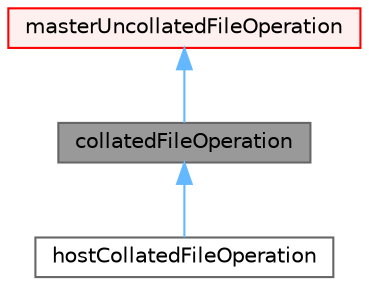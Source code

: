 digraph "collatedFileOperation"
{
 // LATEX_PDF_SIZE
  bgcolor="transparent";
  edge [fontname=Helvetica,fontsize=10,labelfontname=Helvetica,labelfontsize=10];
  node [fontname=Helvetica,fontsize=10,shape=box,height=0.2,width=0.4];
  Node1 [id="Node000001",label="collatedFileOperation",height=0.2,width=0.4,color="gray40", fillcolor="grey60", style="filled", fontcolor="black",tooltip="Version of masterUncollatedFileOperation that collates regIOobjects into a container in the processor..."];
  Node2 -> Node1 [id="edge1_Node000001_Node000002",dir="back",color="steelblue1",style="solid",tooltip=" "];
  Node2 [id="Node000002",label="masterUncollatedFileOperation",height=0.2,width=0.4,color="red", fillcolor="#FFF0F0", style="filled",URL="$classFoam_1_1fileOperations_1_1masterUncollatedFileOperation.html",tooltip="fileOperations that performs all file operations on the master processor. Requires the calls to be pa..."];
  Node1 -> Node4 [id="edge2_Node000001_Node000004",dir="back",color="steelblue1",style="solid",tooltip=" "];
  Node4 [id="Node000004",label="hostCollatedFileOperation",height=0.2,width=0.4,color="gray40", fillcolor="white", style="filled",URL="$classFoam_1_1fileOperations_1_1hostCollatedFileOperation.html",tooltip="Version of collatedFileOperation with multiple read/write ranks."];
}
